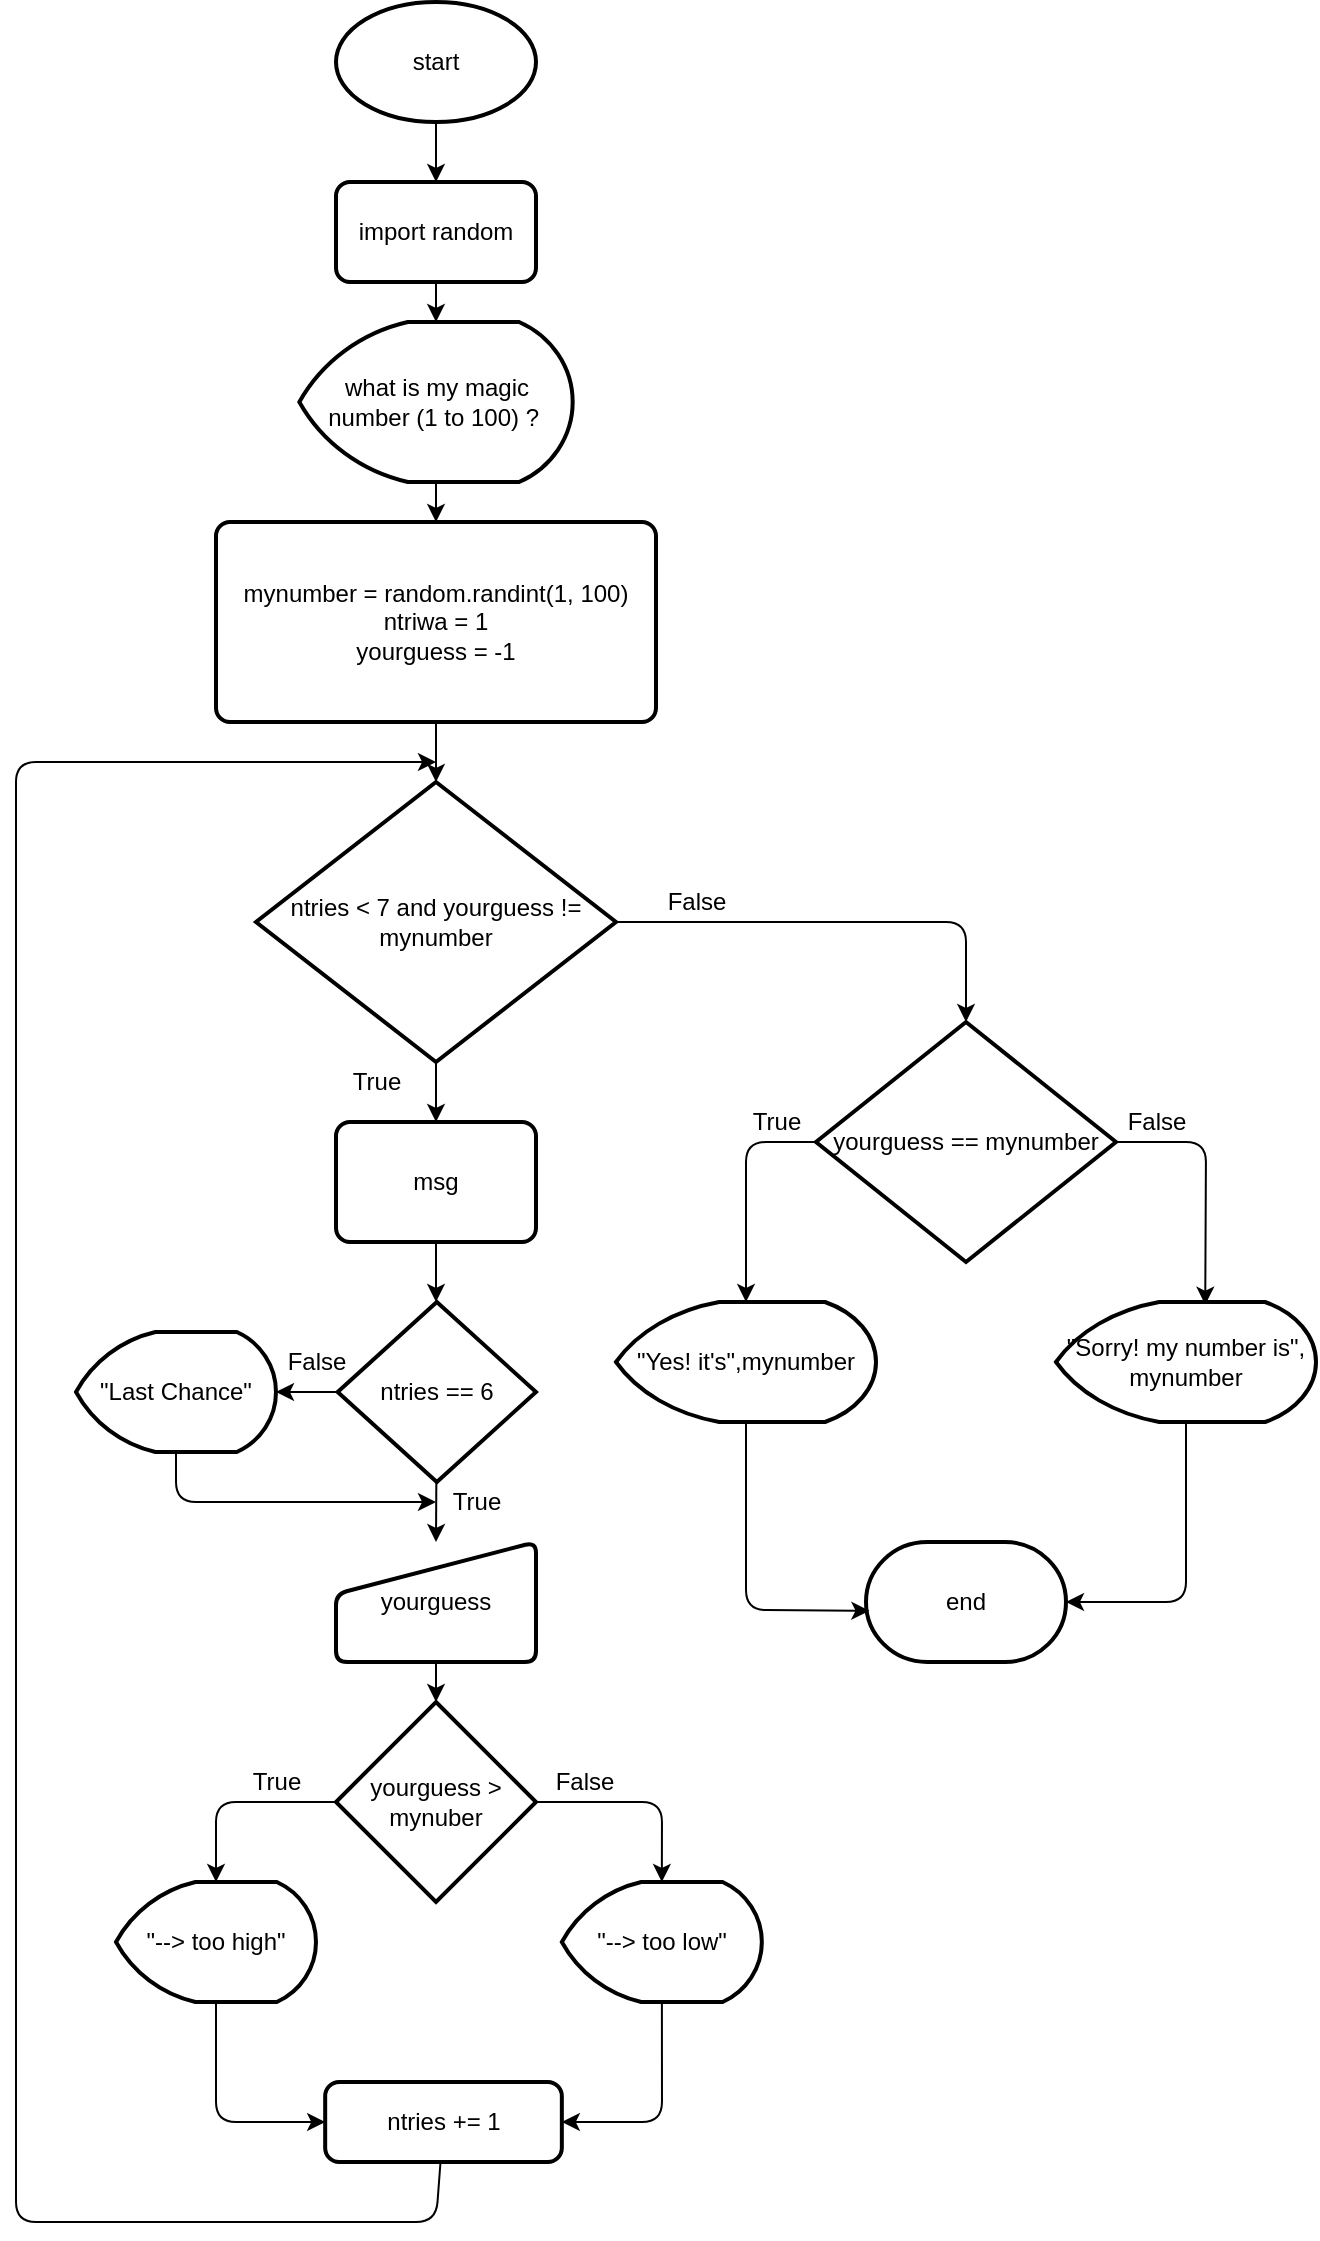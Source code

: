 <mxfile>
    <diagram id="2tZRbwOqjGGzXDtg7ebA" name="Page-1">
        <mxGraphModel dx="975" dy="658" grid="1" gridSize="10" guides="1" tooltips="1" connect="1" arrows="1" fold="1" page="1" pageScale="1" pageWidth="850" pageHeight="1100" math="0" shadow="0">
            <root>
                <mxCell id="0"/>
                <mxCell id="1" parent="0"/>
                <mxCell id="20" style="edgeStyle=none;html=1;" edge="1" parent="1" source="2" target="7">
                    <mxGeometry relative="1" as="geometry"/>
                </mxCell>
                <mxCell id="2" value="start" style="strokeWidth=2;html=1;shape=mxgraph.flowchart.start_1;whiteSpace=wrap;" parent="1" vertex="1">
                    <mxGeometry x="280" y="90" width="100" height="60" as="geometry"/>
                </mxCell>
                <mxCell id="3" value="end" style="strokeWidth=2;html=1;shape=mxgraph.flowchart.terminator;whiteSpace=wrap;" parent="1" vertex="1">
                    <mxGeometry x="545" y="860" width="100" height="60" as="geometry"/>
                </mxCell>
                <mxCell id="23" style="edgeStyle=none;html=1;entryX=0.5;entryY=0;entryDx=0;entryDy=0;" edge="1" parent="1" source="4" target="6">
                    <mxGeometry relative="1" as="geometry"/>
                </mxCell>
                <mxCell id="4" value="what is my magic number (1 to 100) ?&amp;nbsp;" style="strokeWidth=2;html=1;shape=mxgraph.flowchart.display;whiteSpace=wrap;" parent="1" vertex="1">
                    <mxGeometry x="261.67" y="250" width="136.66" height="80" as="geometry"/>
                </mxCell>
                <mxCell id="24" style="edgeStyle=none;html=1;entryX=0.5;entryY=0;entryDx=0;entryDy=0;entryPerimeter=0;" edge="1" parent="1" source="6" target="8">
                    <mxGeometry relative="1" as="geometry"/>
                </mxCell>
                <mxCell id="6" value="mynumber = random.randint(1, 100)&lt;br&gt;ntriwa = 1&lt;br&gt;yourguess = -1" style="rounded=1;whiteSpace=wrap;html=1;absoluteArcSize=1;arcSize=14;strokeWidth=2;" vertex="1" parent="1">
                    <mxGeometry x="220" y="350" width="220" height="100" as="geometry"/>
                </mxCell>
                <mxCell id="21" style="edgeStyle=none;html=1;entryX=0.5;entryY=0;entryDx=0;entryDy=0;entryPerimeter=0;" edge="1" parent="1" source="7" target="4">
                    <mxGeometry relative="1" as="geometry"/>
                </mxCell>
                <mxCell id="7" value="import random" style="rounded=1;whiteSpace=wrap;html=1;absoluteArcSize=1;arcSize=14;strokeWidth=2;" vertex="1" parent="1">
                    <mxGeometry x="280" y="180" width="100" height="50" as="geometry"/>
                </mxCell>
                <mxCell id="25" style="edgeStyle=none;html=1;exitX=1;exitY=0.5;exitDx=0;exitDy=0;exitPerimeter=0;entryX=0.5;entryY=0;entryDx=0;entryDy=0;entryPerimeter=0;" edge="1" parent="1" source="8" target="17">
                    <mxGeometry relative="1" as="geometry">
                        <Array as="points">
                            <mxPoint x="595" y="550"/>
                        </Array>
                    </mxGeometry>
                </mxCell>
                <mxCell id="53" style="edgeStyle=none;html=1;exitX=0.5;exitY=1;exitDx=0;exitDy=0;exitPerimeter=0;entryX=0.5;entryY=0;entryDx=0;entryDy=0;" edge="1" parent="1" source="8" target="52">
                    <mxGeometry relative="1" as="geometry"/>
                </mxCell>
                <mxCell id="8" value="ntries &amp;lt; 7 and yourguess != mynumber" style="strokeWidth=2;html=1;shape=mxgraph.flowchart.decision;whiteSpace=wrap;" vertex="1" parent="1">
                    <mxGeometry x="240" y="480" width="180" height="140" as="geometry"/>
                </mxCell>
                <mxCell id="73" style="edgeStyle=none;html=1;exitX=0.5;exitY=1;exitDx=0;exitDy=0;exitPerimeter=0;" edge="1" parent="1" source="11">
                    <mxGeometry relative="1" as="geometry">
                        <mxPoint x="330" y="840" as="targetPoint"/>
                        <mxPoint x="200" y="840" as="sourcePoint"/>
                        <Array as="points">
                            <mxPoint x="200" y="840"/>
                        </Array>
                    </mxGeometry>
                </mxCell>
                <mxCell id="11" value="&quot;Last Chance&quot;" style="strokeWidth=2;html=1;shape=mxgraph.flowchart.display;whiteSpace=wrap;" vertex="1" parent="1">
                    <mxGeometry x="150" y="755" width="100" height="60" as="geometry"/>
                </mxCell>
                <mxCell id="81" style="edgeStyle=none;html=1;entryX=0.5;entryY=0;entryDx=0;entryDy=0;entryPerimeter=0;" edge="1" parent="1" source="12" target="13">
                    <mxGeometry relative="1" as="geometry"/>
                </mxCell>
                <mxCell id="12" value="yourguess" style="html=1;strokeWidth=2;shape=manualInput;whiteSpace=wrap;rounded=1;size=26;arcSize=11;" vertex="1" parent="1">
                    <mxGeometry x="280" y="860" width="100" height="60" as="geometry"/>
                </mxCell>
                <mxCell id="78" style="edgeStyle=none;html=1;entryX=0.5;entryY=0;entryDx=0;entryDy=0;entryPerimeter=0;" edge="1" parent="1" source="13" target="14">
                    <mxGeometry relative="1" as="geometry">
                        <Array as="points">
                            <mxPoint x="220" y="990"/>
                        </Array>
                    </mxGeometry>
                </mxCell>
                <mxCell id="79" style="edgeStyle=none;html=1;entryX=0.5;entryY=0;entryDx=0;entryDy=0;entryPerimeter=0;" edge="1" parent="1" source="13" target="15">
                    <mxGeometry relative="1" as="geometry">
                        <Array as="points">
                            <mxPoint x="443" y="990"/>
                        </Array>
                    </mxGeometry>
                </mxCell>
                <mxCell id="13" value="yourguess &amp;gt; mynuber" style="strokeWidth=2;html=1;shape=mxgraph.flowchart.decision;whiteSpace=wrap;" vertex="1" parent="1">
                    <mxGeometry x="280" y="940" width="100" height="100" as="geometry"/>
                </mxCell>
                <mxCell id="74" style="edgeStyle=none;html=1;entryX=0;entryY=0.5;entryDx=0;entryDy=0;" edge="1" parent="1" source="14" target="16">
                    <mxGeometry relative="1" as="geometry">
                        <Array as="points">
                            <mxPoint x="220" y="1150"/>
                        </Array>
                    </mxGeometry>
                </mxCell>
                <mxCell id="14" value="&quot;--&amp;gt; too high&quot;" style="strokeWidth=2;html=1;shape=mxgraph.flowchart.display;whiteSpace=wrap;" vertex="1" parent="1">
                    <mxGeometry x="170.0" y="1030" width="100" height="60" as="geometry"/>
                </mxCell>
                <mxCell id="75" style="edgeStyle=none;html=1;entryX=1;entryY=0.5;entryDx=0;entryDy=0;" edge="1" parent="1" source="15" target="16">
                    <mxGeometry relative="1" as="geometry">
                        <Array as="points">
                            <mxPoint x="443" y="1150"/>
                        </Array>
                    </mxGeometry>
                </mxCell>
                <mxCell id="15" value="&quot;--&amp;gt; too low&quot;" style="strokeWidth=2;html=1;shape=mxgraph.flowchart.display;whiteSpace=wrap;" vertex="1" parent="1">
                    <mxGeometry x="392.92" y="1030" width="100" height="60" as="geometry"/>
                </mxCell>
                <mxCell id="41" style="edgeStyle=none;html=1;" edge="1" parent="1" source="16">
                    <mxGeometry relative="1" as="geometry">
                        <mxPoint x="330" y="470" as="targetPoint"/>
                        <Array as="points">
                            <mxPoint x="330" y="1200"/>
                            <mxPoint x="230" y="1200"/>
                            <mxPoint x="120" y="1200"/>
                            <mxPoint x="120" y="470"/>
                        </Array>
                    </mxGeometry>
                </mxCell>
                <mxCell id="16" value="ntries += 1" style="rounded=1;whiteSpace=wrap;html=1;absoluteArcSize=1;arcSize=14;strokeWidth=2;" vertex="1" parent="1">
                    <mxGeometry x="274.59" y="1130" width="118.33" height="40" as="geometry"/>
                </mxCell>
                <mxCell id="39" style="edgeStyle=none;html=1;entryX=0.5;entryY=0;entryDx=0;entryDy=0;entryPerimeter=0;" edge="1" parent="1" source="17" target="18">
                    <mxGeometry relative="1" as="geometry">
                        <Array as="points">
                            <mxPoint x="485" y="660"/>
                        </Array>
                    </mxGeometry>
                </mxCell>
                <mxCell id="40" style="edgeStyle=none;html=1;entryX=0.574;entryY=0.023;entryDx=0;entryDy=0;entryPerimeter=0;" edge="1" parent="1" source="17" target="19">
                    <mxGeometry relative="1" as="geometry">
                        <Array as="points">
                            <mxPoint x="715" y="660"/>
                        </Array>
                    </mxGeometry>
                </mxCell>
                <mxCell id="17" value="yourguess == mynumber" style="strokeWidth=2;html=1;shape=mxgraph.flowchart.decision;whiteSpace=wrap;" vertex="1" parent="1">
                    <mxGeometry x="520" y="600" width="150" height="120" as="geometry"/>
                </mxCell>
                <mxCell id="37" style="edgeStyle=none;html=1;entryX=0.017;entryY=0.573;entryDx=0;entryDy=0;entryPerimeter=0;" edge="1" parent="1" source="18" target="3">
                    <mxGeometry relative="1" as="geometry">
                        <Array as="points">
                            <mxPoint x="485" y="894"/>
                        </Array>
                    </mxGeometry>
                </mxCell>
                <mxCell id="18" value="&quot;Yes! it's&quot;,mynumber" style="strokeWidth=2;html=1;shape=mxgraph.flowchart.display;whiteSpace=wrap;" vertex="1" parent="1">
                    <mxGeometry x="420" y="740" width="130" height="60" as="geometry"/>
                </mxCell>
                <mxCell id="38" style="edgeStyle=none;html=1;entryX=1;entryY=0.5;entryDx=0;entryDy=0;entryPerimeter=0;" edge="1" parent="1" source="19" target="3">
                    <mxGeometry relative="1" as="geometry">
                        <Array as="points">
                            <mxPoint x="705" y="890"/>
                        </Array>
                    </mxGeometry>
                </mxCell>
                <mxCell id="19" value="&quot;Sorry! my number is&quot;, mynumber" style="strokeWidth=2;html=1;shape=mxgraph.flowchart.display;whiteSpace=wrap;" vertex="1" parent="1">
                    <mxGeometry x="640" y="740" width="130" height="60" as="geometry"/>
                </mxCell>
                <mxCell id="42" value="True" style="text;html=1;align=center;verticalAlign=middle;resizable=0;points=[];autosize=1;strokeColor=none;fillColor=none;" vertex="1" parent="1">
                    <mxGeometry x="280" y="620" width="40" height="20" as="geometry"/>
                </mxCell>
                <mxCell id="43" value="True" style="text;html=1;align=center;verticalAlign=middle;resizable=0;points=[];autosize=1;strokeColor=none;fillColor=none;" vertex="1" parent="1">
                    <mxGeometry x="480.0" y="640" width="40" height="20" as="geometry"/>
                </mxCell>
                <mxCell id="44" value="True" style="text;html=1;align=center;verticalAlign=middle;resizable=0;points=[];autosize=1;strokeColor=none;fillColor=none;" vertex="1" parent="1">
                    <mxGeometry x="230.0" y="970" width="40" height="20" as="geometry"/>
                </mxCell>
                <mxCell id="45" value="False" style="text;html=1;align=center;verticalAlign=middle;resizable=0;points=[];autosize=1;strokeColor=none;fillColor=none;" vertex="1" parent="1">
                    <mxGeometry x="383.75" y="970" width="40" height="20" as="geometry"/>
                </mxCell>
                <mxCell id="46" value="False" style="text;html=1;align=center;verticalAlign=middle;resizable=0;points=[];autosize=1;strokeColor=none;fillColor=none;" vertex="1" parent="1">
                    <mxGeometry x="670" y="640" width="40" height="20" as="geometry"/>
                </mxCell>
                <mxCell id="47" value="False" style="text;html=1;align=center;verticalAlign=middle;resizable=0;points=[];autosize=1;strokeColor=none;fillColor=none;" vertex="1" parent="1">
                    <mxGeometry x="440" y="530" width="40" height="20" as="geometry"/>
                </mxCell>
                <mxCell id="54" style="edgeStyle=none;html=1;entryX=0.5;entryY=0;entryDx=0;entryDy=0;" edge="1" parent="1" source="52">
                    <mxGeometry relative="1" as="geometry">
                        <mxPoint x="330" y="740" as="targetPoint"/>
                    </mxGeometry>
                </mxCell>
                <mxCell id="52" value="&lt;span&gt;msg&lt;/span&gt;" style="rounded=1;whiteSpace=wrap;html=1;absoluteArcSize=1;arcSize=14;strokeWidth=2;" vertex="1" parent="1">
                    <mxGeometry x="280" y="650" width="100" height="60" as="geometry"/>
                </mxCell>
                <mxCell id="71" style="edgeStyle=none;html=1;entryX=0.5;entryY=0;entryDx=0;entryDy=0;" edge="1" parent="1" source="55" target="12">
                    <mxGeometry relative="1" as="geometry"/>
                </mxCell>
                <mxCell id="72" style="edgeStyle=none;html=1;entryX=1;entryY=0.5;entryDx=0;entryDy=0;entryPerimeter=0;" edge="1" parent="1" source="55" target="11">
                    <mxGeometry relative="1" as="geometry"/>
                </mxCell>
                <mxCell id="55" value="&lt;span&gt;ntries == 6&lt;/span&gt;" style="strokeWidth=2;html=1;shape=mxgraph.flowchart.decision;whiteSpace=wrap;" vertex="1" parent="1">
                    <mxGeometry x="280.83" y="740" width="99.17" height="90" as="geometry"/>
                </mxCell>
                <mxCell id="76" value="True" style="text;html=1;align=center;verticalAlign=middle;resizable=0;points=[];autosize=1;strokeColor=none;fillColor=none;" vertex="1" parent="1">
                    <mxGeometry x="330.0" y="830" width="40" height="20" as="geometry"/>
                </mxCell>
                <mxCell id="77" value="False" style="text;html=1;align=center;verticalAlign=middle;resizable=0;points=[];autosize=1;strokeColor=none;fillColor=none;" vertex="1" parent="1">
                    <mxGeometry x="250.0" y="760" width="40" height="20" as="geometry"/>
                </mxCell>
            </root>
        </mxGraphModel>
    </diagram>
</mxfile>